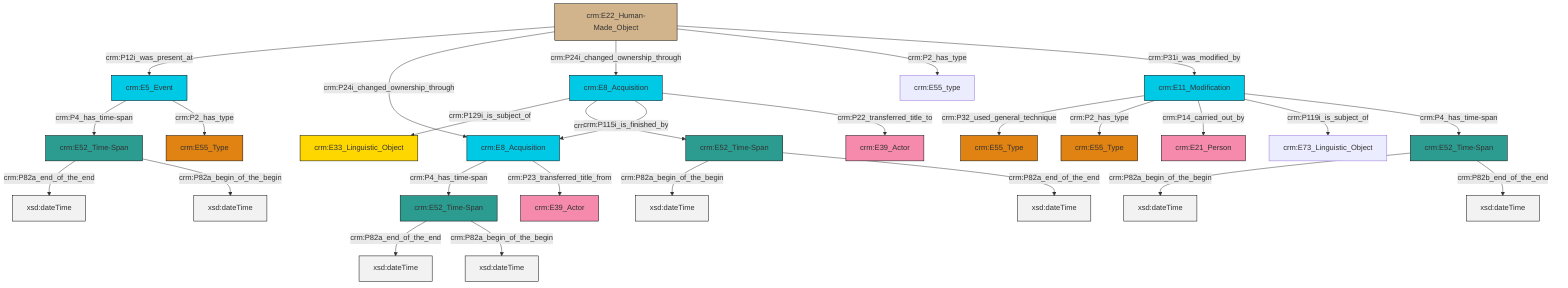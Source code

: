 graph TD
classDef Literal fill:#f2f2f2,stroke:#000000;
classDef CRM_Entity fill:#FFFFFF,stroke:#000000;
classDef Temporal_Entity fill:#00C9E6, stroke:#000000;
classDef Type fill:#E18312, stroke:#000000;
classDef Time-Span fill:#2C9C91, stroke:#000000;
classDef Appellation fill:#FFEB7F, stroke:#000000;
classDef Place fill:#008836, stroke:#000000;
classDef Persistent_Item fill:#B266B2, stroke:#000000;
classDef Conceptual_Object fill:#FFD700, stroke:#000000;
classDef Physical_Thing fill:#D2B48C, stroke:#000000;
classDef Actor fill:#f58aad, stroke:#000000;
classDef PC_Classes fill:#4ce600, stroke:#000000;
classDef Multi fill:#cccccc,stroke:#000000;

0["crm:E22_Human-Made_Object"]:::Physical_Thing -->|crm:P12i_was_present_at| 1["crm:E5_Event"]:::Temporal_Entity
2["crm:E8_Acquisition"]:::Temporal_Entity -->|crm:P129i_is_subject_of| 3["crm:E33_Linguistic_Object"]:::Conceptual_Object
8["crm:E52_Time-Span"]:::Time-Span -->|crm:P82a_begin_of_the_begin| 9[xsd:dateTime]:::Literal
1["crm:E5_Event"]:::Temporal_Entity -->|crm:P4_has_time-span| 10["crm:E52_Time-Span"]:::Time-Span
13["crm:E11_Modification"]:::Temporal_Entity -->|crm:P32_used_general_technique| 4["crm:E55_Type"]:::Type
13["crm:E11_Modification"]:::Temporal_Entity -->|crm:P2_has_type| 15["crm:E55_Type"]:::Type
1["crm:E5_Event"]:::Temporal_Entity -->|crm:P2_has_type| 17["crm:E55_Type"]:::Type
20["crm:E52_Time-Span"]:::Time-Span -->|crm:P82a_begin_of_the_begin| 23[xsd:dateTime]:::Literal
25["crm:E52_Time-Span"]:::Time-Span -->|crm:P82a_end_of_the_end| 26[xsd:dateTime]:::Literal
11["crm:E8_Acquisition"]:::Temporal_Entity -->|crm:P4_has_time-span| 25["crm:E52_Time-Span"]:::Time-Span
10["crm:E52_Time-Span"]:::Time-Span -->|crm:P82a_end_of_the_end| 29[xsd:dateTime]:::Literal
2["crm:E8_Acquisition"]:::Temporal_Entity -->|crm:P4_has_time-span| 20["crm:E52_Time-Span"]:::Time-Span
0["crm:E22_Human-Made_Object"]:::Physical_Thing -->|crm:P24i_changed_ownership_through| 11["crm:E8_Acquisition"]:::Temporal_Entity
0["crm:E22_Human-Made_Object"]:::Physical_Thing -->|crm:P24i_changed_ownership_through| 2["crm:E8_Acquisition"]:::Temporal_Entity
20["crm:E52_Time-Span"]:::Time-Span -->|crm:P82a_end_of_the_end| 33[xsd:dateTime]:::Literal
2["crm:E8_Acquisition"]:::Temporal_Entity -->|crm:P115i_is_finished_by| 11["crm:E8_Acquisition"]:::Temporal_Entity
8["crm:E52_Time-Span"]:::Time-Span -->|crm:P82b_end_of_the_end| 34[xsd:dateTime]:::Literal
13["crm:E11_Modification"]:::Temporal_Entity -->|crm:P14_carried_out_by| 30["crm:E21_Person"]:::Actor
25["crm:E52_Time-Span"]:::Time-Span -->|crm:P82a_begin_of_the_begin| 35[xsd:dateTime]:::Literal
0["crm:E22_Human-Made_Object"]:::Physical_Thing -->|crm:P2_has_type| 36["crm:E55_type"]:::Default
0["crm:E22_Human-Made_Object"]:::Physical_Thing -->|crm:P31i_was_modified_by| 13["crm:E11_Modification"]:::Temporal_Entity
13["crm:E11_Modification"]:::Temporal_Entity -->|crm:P119i_is_subject_of| 6["crm:E73_Linguistic_Object"]:::Default
11["crm:E8_Acquisition"]:::Temporal_Entity -->|crm:P23_transferred_title_from| 18["crm:E39_Actor"]:::Actor
2["crm:E8_Acquisition"]:::Temporal_Entity -->|crm:P22_transferred_title_to| 38["crm:E39_Actor"]:::Actor
10["crm:E52_Time-Span"]:::Time-Span -->|crm:P82a_begin_of_the_begin| 41[xsd:dateTime]:::Literal
13["crm:E11_Modification"]:::Temporal_Entity -->|crm:P4_has_time-span| 8["crm:E52_Time-Span"]:::Time-Span